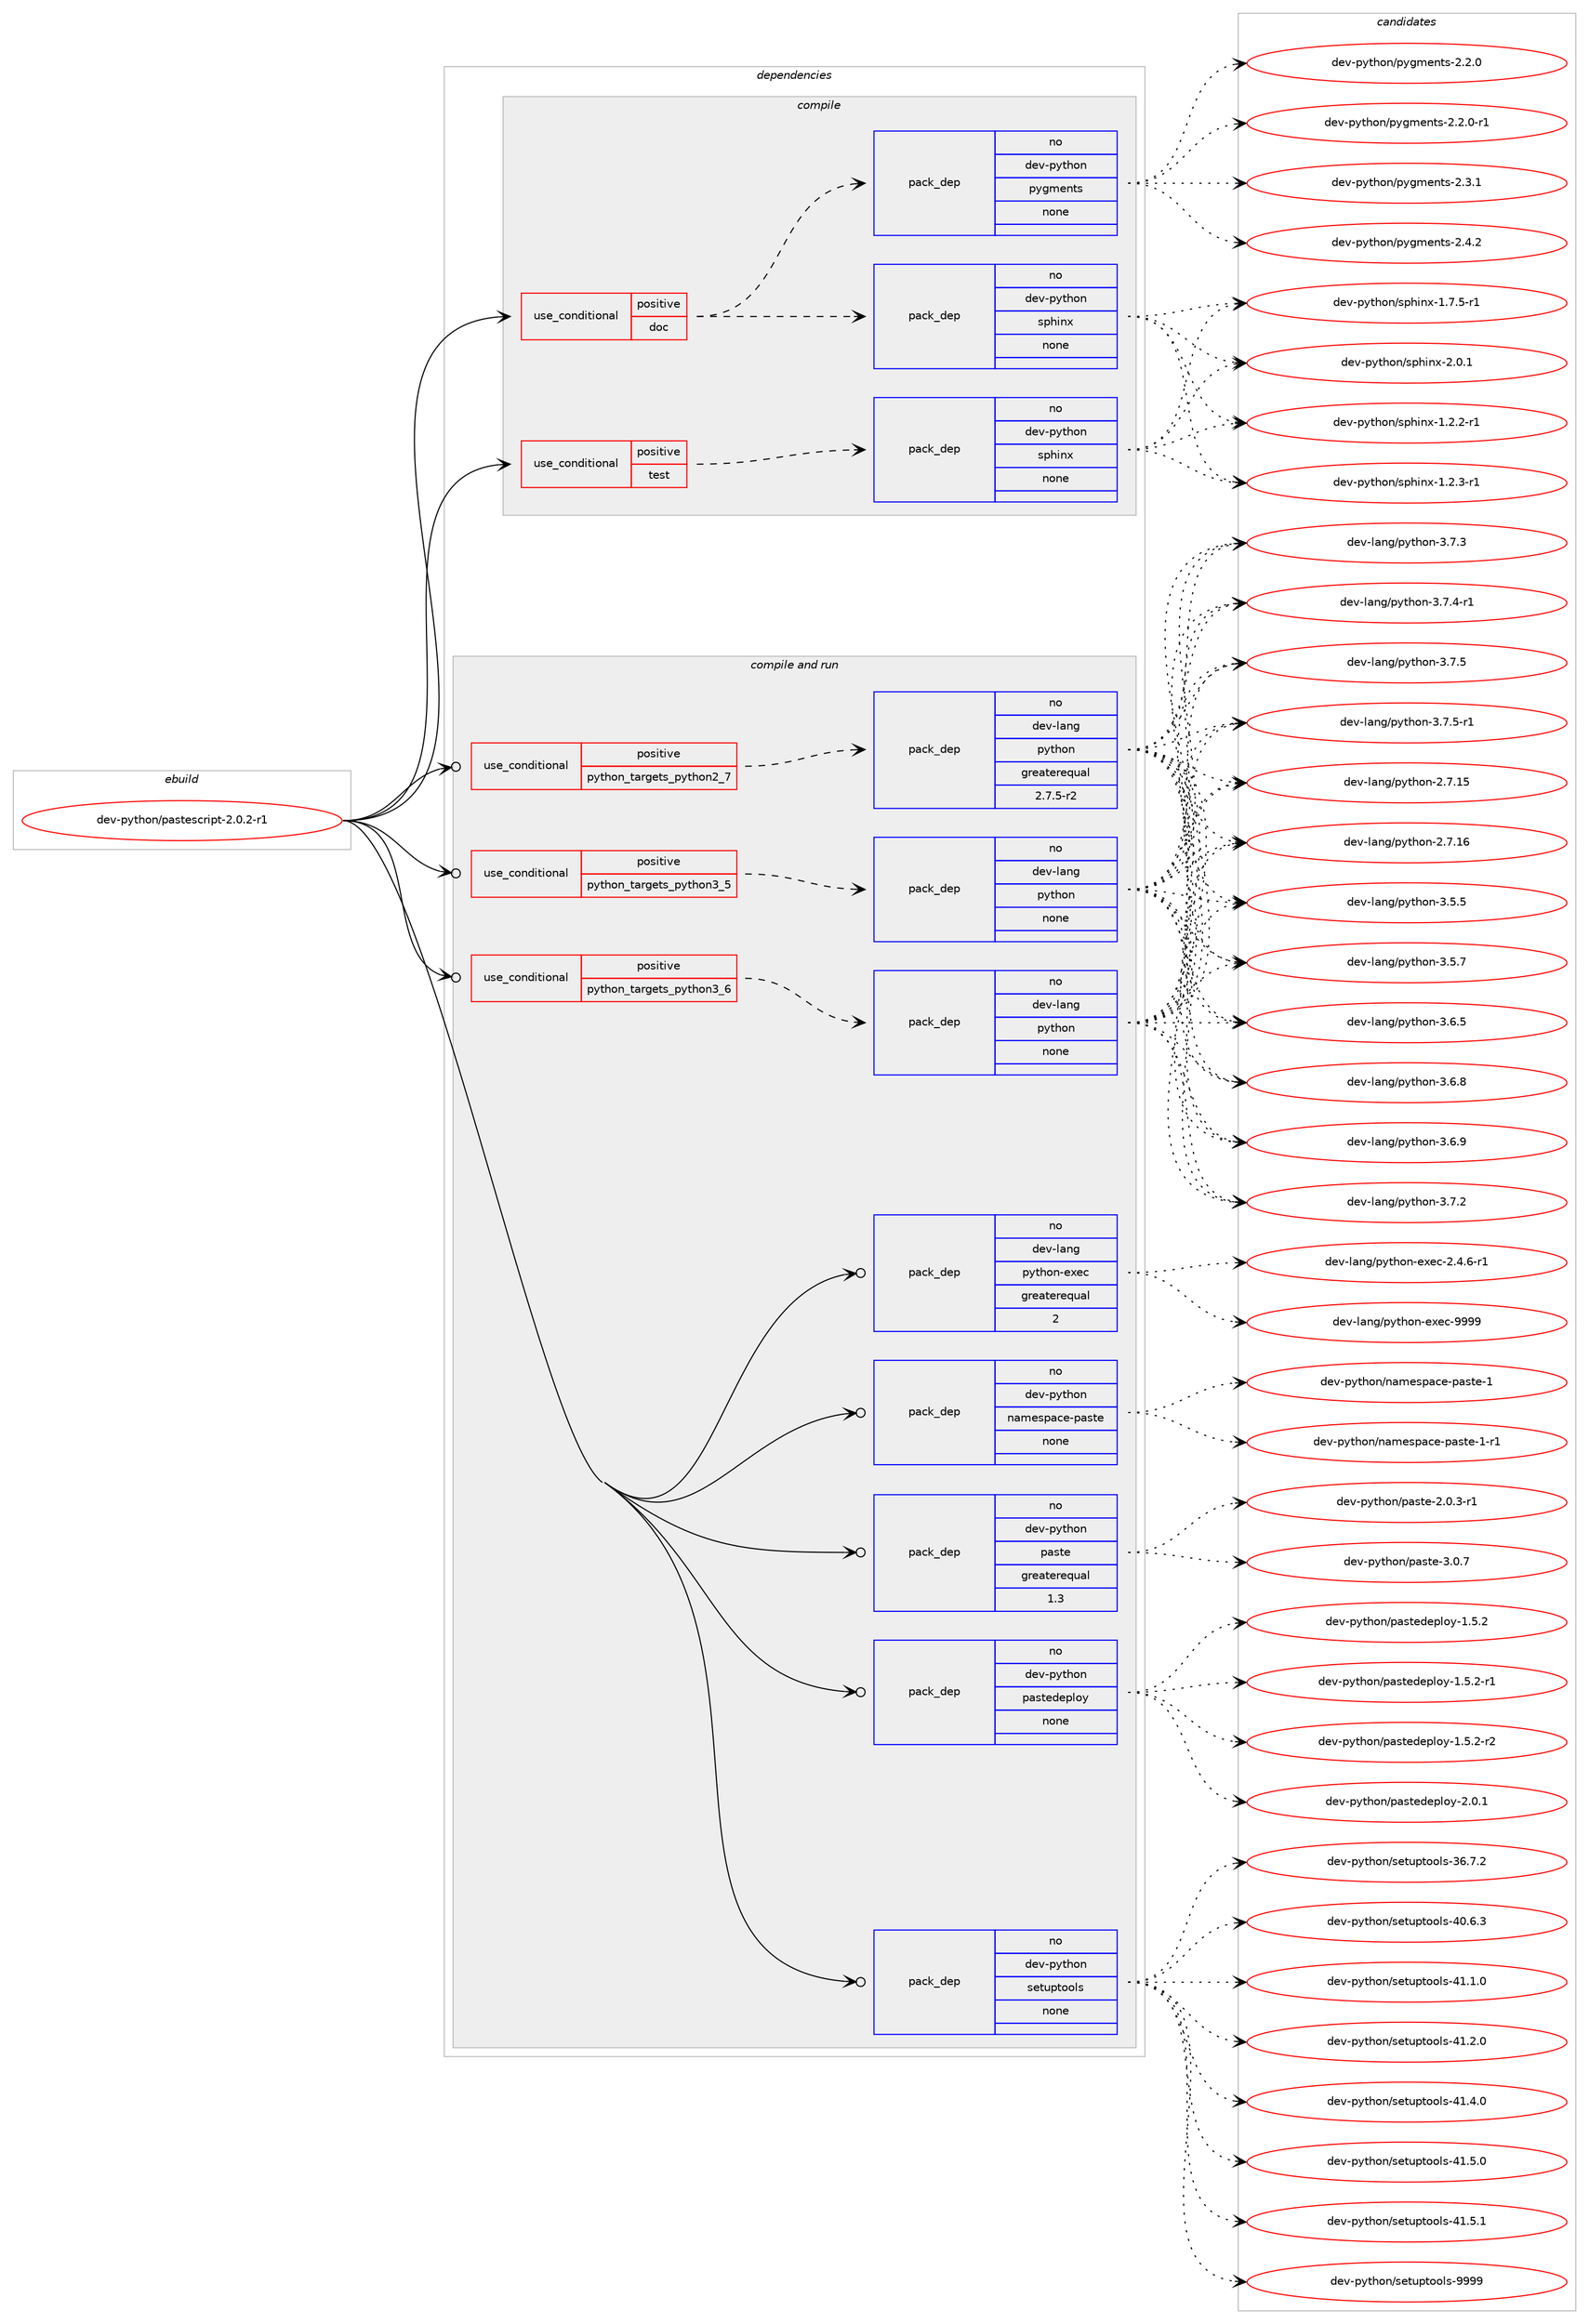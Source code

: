 digraph prolog {

# *************
# Graph options
# *************

newrank=true;
concentrate=true;
compound=true;
graph [rankdir=LR,fontname=Helvetica,fontsize=10,ranksep=1.5];#, ranksep=2.5, nodesep=0.2];
edge  [arrowhead=vee];
node  [fontname=Helvetica,fontsize=10];

# **********
# The ebuild
# **********

subgraph cluster_leftcol {
color=gray;
rank=same;
label=<<i>ebuild</i>>;
id [label="dev-python/pastescript-2.0.2-r1", color=red, width=4, href="../dev-python/pastescript-2.0.2-r1.svg"];
}

# ****************
# The dependencies
# ****************

subgraph cluster_midcol {
color=gray;
label=<<i>dependencies</i>>;
subgraph cluster_compile {
fillcolor="#eeeeee";
style=filled;
label=<<i>compile</i>>;
subgraph cond144164 {
dependency620941 [label=<<TABLE BORDER="0" CELLBORDER="1" CELLSPACING="0" CELLPADDING="4"><TR><TD ROWSPAN="3" CELLPADDING="10">use_conditional</TD></TR><TR><TD>positive</TD></TR><TR><TD>doc</TD></TR></TABLE>>, shape=none, color=red];
subgraph pack464937 {
dependency620942 [label=<<TABLE BORDER="0" CELLBORDER="1" CELLSPACING="0" CELLPADDING="4" WIDTH="220"><TR><TD ROWSPAN="6" CELLPADDING="30">pack_dep</TD></TR><TR><TD WIDTH="110">no</TD></TR><TR><TD>dev-python</TD></TR><TR><TD>pygments</TD></TR><TR><TD>none</TD></TR><TR><TD></TD></TR></TABLE>>, shape=none, color=blue];
}
dependency620941:e -> dependency620942:w [weight=20,style="dashed",arrowhead="vee"];
subgraph pack464938 {
dependency620943 [label=<<TABLE BORDER="0" CELLBORDER="1" CELLSPACING="0" CELLPADDING="4" WIDTH="220"><TR><TD ROWSPAN="6" CELLPADDING="30">pack_dep</TD></TR><TR><TD WIDTH="110">no</TD></TR><TR><TD>dev-python</TD></TR><TR><TD>sphinx</TD></TR><TR><TD>none</TD></TR><TR><TD></TD></TR></TABLE>>, shape=none, color=blue];
}
dependency620941:e -> dependency620943:w [weight=20,style="dashed",arrowhead="vee"];
}
id:e -> dependency620941:w [weight=20,style="solid",arrowhead="vee"];
subgraph cond144165 {
dependency620944 [label=<<TABLE BORDER="0" CELLBORDER="1" CELLSPACING="0" CELLPADDING="4"><TR><TD ROWSPAN="3" CELLPADDING="10">use_conditional</TD></TR><TR><TD>positive</TD></TR><TR><TD>test</TD></TR></TABLE>>, shape=none, color=red];
subgraph pack464939 {
dependency620945 [label=<<TABLE BORDER="0" CELLBORDER="1" CELLSPACING="0" CELLPADDING="4" WIDTH="220"><TR><TD ROWSPAN="6" CELLPADDING="30">pack_dep</TD></TR><TR><TD WIDTH="110">no</TD></TR><TR><TD>dev-python</TD></TR><TR><TD>sphinx</TD></TR><TR><TD>none</TD></TR><TR><TD></TD></TR></TABLE>>, shape=none, color=blue];
}
dependency620944:e -> dependency620945:w [weight=20,style="dashed",arrowhead="vee"];
}
id:e -> dependency620944:w [weight=20,style="solid",arrowhead="vee"];
}
subgraph cluster_compileandrun {
fillcolor="#eeeeee";
style=filled;
label=<<i>compile and run</i>>;
subgraph cond144166 {
dependency620946 [label=<<TABLE BORDER="0" CELLBORDER="1" CELLSPACING="0" CELLPADDING="4"><TR><TD ROWSPAN="3" CELLPADDING="10">use_conditional</TD></TR><TR><TD>positive</TD></TR><TR><TD>python_targets_python2_7</TD></TR></TABLE>>, shape=none, color=red];
subgraph pack464940 {
dependency620947 [label=<<TABLE BORDER="0" CELLBORDER="1" CELLSPACING="0" CELLPADDING="4" WIDTH="220"><TR><TD ROWSPAN="6" CELLPADDING="30">pack_dep</TD></TR><TR><TD WIDTH="110">no</TD></TR><TR><TD>dev-lang</TD></TR><TR><TD>python</TD></TR><TR><TD>greaterequal</TD></TR><TR><TD>2.7.5-r2</TD></TR></TABLE>>, shape=none, color=blue];
}
dependency620946:e -> dependency620947:w [weight=20,style="dashed",arrowhead="vee"];
}
id:e -> dependency620946:w [weight=20,style="solid",arrowhead="odotvee"];
subgraph cond144167 {
dependency620948 [label=<<TABLE BORDER="0" CELLBORDER="1" CELLSPACING="0" CELLPADDING="4"><TR><TD ROWSPAN="3" CELLPADDING="10">use_conditional</TD></TR><TR><TD>positive</TD></TR><TR><TD>python_targets_python3_5</TD></TR></TABLE>>, shape=none, color=red];
subgraph pack464941 {
dependency620949 [label=<<TABLE BORDER="0" CELLBORDER="1" CELLSPACING="0" CELLPADDING="4" WIDTH="220"><TR><TD ROWSPAN="6" CELLPADDING="30">pack_dep</TD></TR><TR><TD WIDTH="110">no</TD></TR><TR><TD>dev-lang</TD></TR><TR><TD>python</TD></TR><TR><TD>none</TD></TR><TR><TD></TD></TR></TABLE>>, shape=none, color=blue];
}
dependency620948:e -> dependency620949:w [weight=20,style="dashed",arrowhead="vee"];
}
id:e -> dependency620948:w [weight=20,style="solid",arrowhead="odotvee"];
subgraph cond144168 {
dependency620950 [label=<<TABLE BORDER="0" CELLBORDER="1" CELLSPACING="0" CELLPADDING="4"><TR><TD ROWSPAN="3" CELLPADDING="10">use_conditional</TD></TR><TR><TD>positive</TD></TR><TR><TD>python_targets_python3_6</TD></TR></TABLE>>, shape=none, color=red];
subgraph pack464942 {
dependency620951 [label=<<TABLE BORDER="0" CELLBORDER="1" CELLSPACING="0" CELLPADDING="4" WIDTH="220"><TR><TD ROWSPAN="6" CELLPADDING="30">pack_dep</TD></TR><TR><TD WIDTH="110">no</TD></TR><TR><TD>dev-lang</TD></TR><TR><TD>python</TD></TR><TR><TD>none</TD></TR><TR><TD></TD></TR></TABLE>>, shape=none, color=blue];
}
dependency620950:e -> dependency620951:w [weight=20,style="dashed",arrowhead="vee"];
}
id:e -> dependency620950:w [weight=20,style="solid",arrowhead="odotvee"];
subgraph pack464943 {
dependency620952 [label=<<TABLE BORDER="0" CELLBORDER="1" CELLSPACING="0" CELLPADDING="4" WIDTH="220"><TR><TD ROWSPAN="6" CELLPADDING="30">pack_dep</TD></TR><TR><TD WIDTH="110">no</TD></TR><TR><TD>dev-lang</TD></TR><TR><TD>python-exec</TD></TR><TR><TD>greaterequal</TD></TR><TR><TD>2</TD></TR></TABLE>>, shape=none, color=blue];
}
id:e -> dependency620952:w [weight=20,style="solid",arrowhead="odotvee"];
subgraph pack464944 {
dependency620953 [label=<<TABLE BORDER="0" CELLBORDER="1" CELLSPACING="0" CELLPADDING="4" WIDTH="220"><TR><TD ROWSPAN="6" CELLPADDING="30">pack_dep</TD></TR><TR><TD WIDTH="110">no</TD></TR><TR><TD>dev-python</TD></TR><TR><TD>namespace-paste</TD></TR><TR><TD>none</TD></TR><TR><TD></TD></TR></TABLE>>, shape=none, color=blue];
}
id:e -> dependency620953:w [weight=20,style="solid",arrowhead="odotvee"];
subgraph pack464945 {
dependency620954 [label=<<TABLE BORDER="0" CELLBORDER="1" CELLSPACING="0" CELLPADDING="4" WIDTH="220"><TR><TD ROWSPAN="6" CELLPADDING="30">pack_dep</TD></TR><TR><TD WIDTH="110">no</TD></TR><TR><TD>dev-python</TD></TR><TR><TD>paste</TD></TR><TR><TD>greaterequal</TD></TR><TR><TD>1.3</TD></TR></TABLE>>, shape=none, color=blue];
}
id:e -> dependency620954:w [weight=20,style="solid",arrowhead="odotvee"];
subgraph pack464946 {
dependency620955 [label=<<TABLE BORDER="0" CELLBORDER="1" CELLSPACING="0" CELLPADDING="4" WIDTH="220"><TR><TD ROWSPAN="6" CELLPADDING="30">pack_dep</TD></TR><TR><TD WIDTH="110">no</TD></TR><TR><TD>dev-python</TD></TR><TR><TD>pastedeploy</TD></TR><TR><TD>none</TD></TR><TR><TD></TD></TR></TABLE>>, shape=none, color=blue];
}
id:e -> dependency620955:w [weight=20,style="solid",arrowhead="odotvee"];
subgraph pack464947 {
dependency620956 [label=<<TABLE BORDER="0" CELLBORDER="1" CELLSPACING="0" CELLPADDING="4" WIDTH="220"><TR><TD ROWSPAN="6" CELLPADDING="30">pack_dep</TD></TR><TR><TD WIDTH="110">no</TD></TR><TR><TD>dev-python</TD></TR><TR><TD>setuptools</TD></TR><TR><TD>none</TD></TR><TR><TD></TD></TR></TABLE>>, shape=none, color=blue];
}
id:e -> dependency620956:w [weight=20,style="solid",arrowhead="odotvee"];
}
subgraph cluster_run {
fillcolor="#eeeeee";
style=filled;
label=<<i>run</i>>;
}
}

# **************
# The candidates
# **************

subgraph cluster_choices {
rank=same;
color=gray;
label=<<i>candidates</i>>;

subgraph choice464937 {
color=black;
nodesep=1;
choice1001011184511212111610411111047112121103109101110116115455046504648 [label="dev-python/pygments-2.2.0", color=red, width=4,href="../dev-python/pygments-2.2.0.svg"];
choice10010111845112121116104111110471121211031091011101161154550465046484511449 [label="dev-python/pygments-2.2.0-r1", color=red, width=4,href="../dev-python/pygments-2.2.0-r1.svg"];
choice1001011184511212111610411111047112121103109101110116115455046514649 [label="dev-python/pygments-2.3.1", color=red, width=4,href="../dev-python/pygments-2.3.1.svg"];
choice1001011184511212111610411111047112121103109101110116115455046524650 [label="dev-python/pygments-2.4.2", color=red, width=4,href="../dev-python/pygments-2.4.2.svg"];
dependency620942:e -> choice1001011184511212111610411111047112121103109101110116115455046504648:w [style=dotted,weight="100"];
dependency620942:e -> choice10010111845112121116104111110471121211031091011101161154550465046484511449:w [style=dotted,weight="100"];
dependency620942:e -> choice1001011184511212111610411111047112121103109101110116115455046514649:w [style=dotted,weight="100"];
dependency620942:e -> choice1001011184511212111610411111047112121103109101110116115455046524650:w [style=dotted,weight="100"];
}
subgraph choice464938 {
color=black;
nodesep=1;
choice10010111845112121116104111110471151121041051101204549465046504511449 [label="dev-python/sphinx-1.2.2-r1", color=red, width=4,href="../dev-python/sphinx-1.2.2-r1.svg"];
choice10010111845112121116104111110471151121041051101204549465046514511449 [label="dev-python/sphinx-1.2.3-r1", color=red, width=4,href="../dev-python/sphinx-1.2.3-r1.svg"];
choice10010111845112121116104111110471151121041051101204549465546534511449 [label="dev-python/sphinx-1.7.5-r1", color=red, width=4,href="../dev-python/sphinx-1.7.5-r1.svg"];
choice1001011184511212111610411111047115112104105110120455046484649 [label="dev-python/sphinx-2.0.1", color=red, width=4,href="../dev-python/sphinx-2.0.1.svg"];
dependency620943:e -> choice10010111845112121116104111110471151121041051101204549465046504511449:w [style=dotted,weight="100"];
dependency620943:e -> choice10010111845112121116104111110471151121041051101204549465046514511449:w [style=dotted,weight="100"];
dependency620943:e -> choice10010111845112121116104111110471151121041051101204549465546534511449:w [style=dotted,weight="100"];
dependency620943:e -> choice1001011184511212111610411111047115112104105110120455046484649:w [style=dotted,weight="100"];
}
subgraph choice464939 {
color=black;
nodesep=1;
choice10010111845112121116104111110471151121041051101204549465046504511449 [label="dev-python/sphinx-1.2.2-r1", color=red, width=4,href="../dev-python/sphinx-1.2.2-r1.svg"];
choice10010111845112121116104111110471151121041051101204549465046514511449 [label="dev-python/sphinx-1.2.3-r1", color=red, width=4,href="../dev-python/sphinx-1.2.3-r1.svg"];
choice10010111845112121116104111110471151121041051101204549465546534511449 [label="dev-python/sphinx-1.7.5-r1", color=red, width=4,href="../dev-python/sphinx-1.7.5-r1.svg"];
choice1001011184511212111610411111047115112104105110120455046484649 [label="dev-python/sphinx-2.0.1", color=red, width=4,href="../dev-python/sphinx-2.0.1.svg"];
dependency620945:e -> choice10010111845112121116104111110471151121041051101204549465046504511449:w [style=dotted,weight="100"];
dependency620945:e -> choice10010111845112121116104111110471151121041051101204549465046514511449:w [style=dotted,weight="100"];
dependency620945:e -> choice10010111845112121116104111110471151121041051101204549465546534511449:w [style=dotted,weight="100"];
dependency620945:e -> choice1001011184511212111610411111047115112104105110120455046484649:w [style=dotted,weight="100"];
}
subgraph choice464940 {
color=black;
nodesep=1;
choice10010111845108971101034711212111610411111045504655464953 [label="dev-lang/python-2.7.15", color=red, width=4,href="../dev-lang/python-2.7.15.svg"];
choice10010111845108971101034711212111610411111045504655464954 [label="dev-lang/python-2.7.16", color=red, width=4,href="../dev-lang/python-2.7.16.svg"];
choice100101118451089711010347112121116104111110455146534653 [label="dev-lang/python-3.5.5", color=red, width=4,href="../dev-lang/python-3.5.5.svg"];
choice100101118451089711010347112121116104111110455146534655 [label="dev-lang/python-3.5.7", color=red, width=4,href="../dev-lang/python-3.5.7.svg"];
choice100101118451089711010347112121116104111110455146544653 [label="dev-lang/python-3.6.5", color=red, width=4,href="../dev-lang/python-3.6.5.svg"];
choice100101118451089711010347112121116104111110455146544656 [label="dev-lang/python-3.6.8", color=red, width=4,href="../dev-lang/python-3.6.8.svg"];
choice100101118451089711010347112121116104111110455146544657 [label="dev-lang/python-3.6.9", color=red, width=4,href="../dev-lang/python-3.6.9.svg"];
choice100101118451089711010347112121116104111110455146554650 [label="dev-lang/python-3.7.2", color=red, width=4,href="../dev-lang/python-3.7.2.svg"];
choice100101118451089711010347112121116104111110455146554651 [label="dev-lang/python-3.7.3", color=red, width=4,href="../dev-lang/python-3.7.3.svg"];
choice1001011184510897110103471121211161041111104551465546524511449 [label="dev-lang/python-3.7.4-r1", color=red, width=4,href="../dev-lang/python-3.7.4-r1.svg"];
choice100101118451089711010347112121116104111110455146554653 [label="dev-lang/python-3.7.5", color=red, width=4,href="../dev-lang/python-3.7.5.svg"];
choice1001011184510897110103471121211161041111104551465546534511449 [label="dev-lang/python-3.7.5-r1", color=red, width=4,href="../dev-lang/python-3.7.5-r1.svg"];
dependency620947:e -> choice10010111845108971101034711212111610411111045504655464953:w [style=dotted,weight="100"];
dependency620947:e -> choice10010111845108971101034711212111610411111045504655464954:w [style=dotted,weight="100"];
dependency620947:e -> choice100101118451089711010347112121116104111110455146534653:w [style=dotted,weight="100"];
dependency620947:e -> choice100101118451089711010347112121116104111110455146534655:w [style=dotted,weight="100"];
dependency620947:e -> choice100101118451089711010347112121116104111110455146544653:w [style=dotted,weight="100"];
dependency620947:e -> choice100101118451089711010347112121116104111110455146544656:w [style=dotted,weight="100"];
dependency620947:e -> choice100101118451089711010347112121116104111110455146544657:w [style=dotted,weight="100"];
dependency620947:e -> choice100101118451089711010347112121116104111110455146554650:w [style=dotted,weight="100"];
dependency620947:e -> choice100101118451089711010347112121116104111110455146554651:w [style=dotted,weight="100"];
dependency620947:e -> choice1001011184510897110103471121211161041111104551465546524511449:w [style=dotted,weight="100"];
dependency620947:e -> choice100101118451089711010347112121116104111110455146554653:w [style=dotted,weight="100"];
dependency620947:e -> choice1001011184510897110103471121211161041111104551465546534511449:w [style=dotted,weight="100"];
}
subgraph choice464941 {
color=black;
nodesep=1;
choice10010111845108971101034711212111610411111045504655464953 [label="dev-lang/python-2.7.15", color=red, width=4,href="../dev-lang/python-2.7.15.svg"];
choice10010111845108971101034711212111610411111045504655464954 [label="dev-lang/python-2.7.16", color=red, width=4,href="../dev-lang/python-2.7.16.svg"];
choice100101118451089711010347112121116104111110455146534653 [label="dev-lang/python-3.5.5", color=red, width=4,href="../dev-lang/python-3.5.5.svg"];
choice100101118451089711010347112121116104111110455146534655 [label="dev-lang/python-3.5.7", color=red, width=4,href="../dev-lang/python-3.5.7.svg"];
choice100101118451089711010347112121116104111110455146544653 [label="dev-lang/python-3.6.5", color=red, width=4,href="../dev-lang/python-3.6.5.svg"];
choice100101118451089711010347112121116104111110455146544656 [label="dev-lang/python-3.6.8", color=red, width=4,href="../dev-lang/python-3.6.8.svg"];
choice100101118451089711010347112121116104111110455146544657 [label="dev-lang/python-3.6.9", color=red, width=4,href="../dev-lang/python-3.6.9.svg"];
choice100101118451089711010347112121116104111110455146554650 [label="dev-lang/python-3.7.2", color=red, width=4,href="../dev-lang/python-3.7.2.svg"];
choice100101118451089711010347112121116104111110455146554651 [label="dev-lang/python-3.7.3", color=red, width=4,href="../dev-lang/python-3.7.3.svg"];
choice1001011184510897110103471121211161041111104551465546524511449 [label="dev-lang/python-3.7.4-r1", color=red, width=4,href="../dev-lang/python-3.7.4-r1.svg"];
choice100101118451089711010347112121116104111110455146554653 [label="dev-lang/python-3.7.5", color=red, width=4,href="../dev-lang/python-3.7.5.svg"];
choice1001011184510897110103471121211161041111104551465546534511449 [label="dev-lang/python-3.7.5-r1", color=red, width=4,href="../dev-lang/python-3.7.5-r1.svg"];
dependency620949:e -> choice10010111845108971101034711212111610411111045504655464953:w [style=dotted,weight="100"];
dependency620949:e -> choice10010111845108971101034711212111610411111045504655464954:w [style=dotted,weight="100"];
dependency620949:e -> choice100101118451089711010347112121116104111110455146534653:w [style=dotted,weight="100"];
dependency620949:e -> choice100101118451089711010347112121116104111110455146534655:w [style=dotted,weight="100"];
dependency620949:e -> choice100101118451089711010347112121116104111110455146544653:w [style=dotted,weight="100"];
dependency620949:e -> choice100101118451089711010347112121116104111110455146544656:w [style=dotted,weight="100"];
dependency620949:e -> choice100101118451089711010347112121116104111110455146544657:w [style=dotted,weight="100"];
dependency620949:e -> choice100101118451089711010347112121116104111110455146554650:w [style=dotted,weight="100"];
dependency620949:e -> choice100101118451089711010347112121116104111110455146554651:w [style=dotted,weight="100"];
dependency620949:e -> choice1001011184510897110103471121211161041111104551465546524511449:w [style=dotted,weight="100"];
dependency620949:e -> choice100101118451089711010347112121116104111110455146554653:w [style=dotted,weight="100"];
dependency620949:e -> choice1001011184510897110103471121211161041111104551465546534511449:w [style=dotted,weight="100"];
}
subgraph choice464942 {
color=black;
nodesep=1;
choice10010111845108971101034711212111610411111045504655464953 [label="dev-lang/python-2.7.15", color=red, width=4,href="../dev-lang/python-2.7.15.svg"];
choice10010111845108971101034711212111610411111045504655464954 [label="dev-lang/python-2.7.16", color=red, width=4,href="../dev-lang/python-2.7.16.svg"];
choice100101118451089711010347112121116104111110455146534653 [label="dev-lang/python-3.5.5", color=red, width=4,href="../dev-lang/python-3.5.5.svg"];
choice100101118451089711010347112121116104111110455146534655 [label="dev-lang/python-3.5.7", color=red, width=4,href="../dev-lang/python-3.5.7.svg"];
choice100101118451089711010347112121116104111110455146544653 [label="dev-lang/python-3.6.5", color=red, width=4,href="../dev-lang/python-3.6.5.svg"];
choice100101118451089711010347112121116104111110455146544656 [label="dev-lang/python-3.6.8", color=red, width=4,href="../dev-lang/python-3.6.8.svg"];
choice100101118451089711010347112121116104111110455146544657 [label="dev-lang/python-3.6.9", color=red, width=4,href="../dev-lang/python-3.6.9.svg"];
choice100101118451089711010347112121116104111110455146554650 [label="dev-lang/python-3.7.2", color=red, width=4,href="../dev-lang/python-3.7.2.svg"];
choice100101118451089711010347112121116104111110455146554651 [label="dev-lang/python-3.7.3", color=red, width=4,href="../dev-lang/python-3.7.3.svg"];
choice1001011184510897110103471121211161041111104551465546524511449 [label="dev-lang/python-3.7.4-r1", color=red, width=4,href="../dev-lang/python-3.7.4-r1.svg"];
choice100101118451089711010347112121116104111110455146554653 [label="dev-lang/python-3.7.5", color=red, width=4,href="../dev-lang/python-3.7.5.svg"];
choice1001011184510897110103471121211161041111104551465546534511449 [label="dev-lang/python-3.7.5-r1", color=red, width=4,href="../dev-lang/python-3.7.5-r1.svg"];
dependency620951:e -> choice10010111845108971101034711212111610411111045504655464953:w [style=dotted,weight="100"];
dependency620951:e -> choice10010111845108971101034711212111610411111045504655464954:w [style=dotted,weight="100"];
dependency620951:e -> choice100101118451089711010347112121116104111110455146534653:w [style=dotted,weight="100"];
dependency620951:e -> choice100101118451089711010347112121116104111110455146534655:w [style=dotted,weight="100"];
dependency620951:e -> choice100101118451089711010347112121116104111110455146544653:w [style=dotted,weight="100"];
dependency620951:e -> choice100101118451089711010347112121116104111110455146544656:w [style=dotted,weight="100"];
dependency620951:e -> choice100101118451089711010347112121116104111110455146544657:w [style=dotted,weight="100"];
dependency620951:e -> choice100101118451089711010347112121116104111110455146554650:w [style=dotted,weight="100"];
dependency620951:e -> choice100101118451089711010347112121116104111110455146554651:w [style=dotted,weight="100"];
dependency620951:e -> choice1001011184510897110103471121211161041111104551465546524511449:w [style=dotted,weight="100"];
dependency620951:e -> choice100101118451089711010347112121116104111110455146554653:w [style=dotted,weight="100"];
dependency620951:e -> choice1001011184510897110103471121211161041111104551465546534511449:w [style=dotted,weight="100"];
}
subgraph choice464943 {
color=black;
nodesep=1;
choice10010111845108971101034711212111610411111045101120101994550465246544511449 [label="dev-lang/python-exec-2.4.6-r1", color=red, width=4,href="../dev-lang/python-exec-2.4.6-r1.svg"];
choice10010111845108971101034711212111610411111045101120101994557575757 [label="dev-lang/python-exec-9999", color=red, width=4,href="../dev-lang/python-exec-9999.svg"];
dependency620952:e -> choice10010111845108971101034711212111610411111045101120101994550465246544511449:w [style=dotted,weight="100"];
dependency620952:e -> choice10010111845108971101034711212111610411111045101120101994557575757:w [style=dotted,weight="100"];
}
subgraph choice464944 {
color=black;
nodesep=1;
choice100101118451121211161041111104711097109101115112979910145112971151161014549 [label="dev-python/namespace-paste-1", color=red, width=4,href="../dev-python/namespace-paste-1.svg"];
choice1001011184511212111610411111047110971091011151129799101451129711511610145494511449 [label="dev-python/namespace-paste-1-r1", color=red, width=4,href="../dev-python/namespace-paste-1-r1.svg"];
dependency620953:e -> choice100101118451121211161041111104711097109101115112979910145112971151161014549:w [style=dotted,weight="100"];
dependency620953:e -> choice1001011184511212111610411111047110971091011151129799101451129711511610145494511449:w [style=dotted,weight="100"];
}
subgraph choice464945 {
color=black;
nodesep=1;
choice1001011184511212111610411111047112971151161014550464846514511449 [label="dev-python/paste-2.0.3-r1", color=red, width=4,href="../dev-python/paste-2.0.3-r1.svg"];
choice100101118451121211161041111104711297115116101455146484655 [label="dev-python/paste-3.0.7", color=red, width=4,href="../dev-python/paste-3.0.7.svg"];
dependency620954:e -> choice1001011184511212111610411111047112971151161014550464846514511449:w [style=dotted,weight="100"];
dependency620954:e -> choice100101118451121211161041111104711297115116101455146484655:w [style=dotted,weight="100"];
}
subgraph choice464946 {
color=black;
nodesep=1;
choice100101118451121211161041111104711297115116101100101112108111121454946534650 [label="dev-python/pastedeploy-1.5.2", color=red, width=4,href="../dev-python/pastedeploy-1.5.2.svg"];
choice1001011184511212111610411111047112971151161011001011121081111214549465346504511449 [label="dev-python/pastedeploy-1.5.2-r1", color=red, width=4,href="../dev-python/pastedeploy-1.5.2-r1.svg"];
choice1001011184511212111610411111047112971151161011001011121081111214549465346504511450 [label="dev-python/pastedeploy-1.5.2-r2", color=red, width=4,href="../dev-python/pastedeploy-1.5.2-r2.svg"];
choice100101118451121211161041111104711297115116101100101112108111121455046484649 [label="dev-python/pastedeploy-2.0.1", color=red, width=4,href="../dev-python/pastedeploy-2.0.1.svg"];
dependency620955:e -> choice100101118451121211161041111104711297115116101100101112108111121454946534650:w [style=dotted,weight="100"];
dependency620955:e -> choice1001011184511212111610411111047112971151161011001011121081111214549465346504511449:w [style=dotted,weight="100"];
dependency620955:e -> choice1001011184511212111610411111047112971151161011001011121081111214549465346504511450:w [style=dotted,weight="100"];
dependency620955:e -> choice100101118451121211161041111104711297115116101100101112108111121455046484649:w [style=dotted,weight="100"];
}
subgraph choice464947 {
color=black;
nodesep=1;
choice100101118451121211161041111104711510111611711211611111110811545515446554650 [label="dev-python/setuptools-36.7.2", color=red, width=4,href="../dev-python/setuptools-36.7.2.svg"];
choice100101118451121211161041111104711510111611711211611111110811545524846544651 [label="dev-python/setuptools-40.6.3", color=red, width=4,href="../dev-python/setuptools-40.6.3.svg"];
choice100101118451121211161041111104711510111611711211611111110811545524946494648 [label="dev-python/setuptools-41.1.0", color=red, width=4,href="../dev-python/setuptools-41.1.0.svg"];
choice100101118451121211161041111104711510111611711211611111110811545524946504648 [label="dev-python/setuptools-41.2.0", color=red, width=4,href="../dev-python/setuptools-41.2.0.svg"];
choice100101118451121211161041111104711510111611711211611111110811545524946524648 [label="dev-python/setuptools-41.4.0", color=red, width=4,href="../dev-python/setuptools-41.4.0.svg"];
choice100101118451121211161041111104711510111611711211611111110811545524946534648 [label="dev-python/setuptools-41.5.0", color=red, width=4,href="../dev-python/setuptools-41.5.0.svg"];
choice100101118451121211161041111104711510111611711211611111110811545524946534649 [label="dev-python/setuptools-41.5.1", color=red, width=4,href="../dev-python/setuptools-41.5.1.svg"];
choice10010111845112121116104111110471151011161171121161111111081154557575757 [label="dev-python/setuptools-9999", color=red, width=4,href="../dev-python/setuptools-9999.svg"];
dependency620956:e -> choice100101118451121211161041111104711510111611711211611111110811545515446554650:w [style=dotted,weight="100"];
dependency620956:e -> choice100101118451121211161041111104711510111611711211611111110811545524846544651:w [style=dotted,weight="100"];
dependency620956:e -> choice100101118451121211161041111104711510111611711211611111110811545524946494648:w [style=dotted,weight="100"];
dependency620956:e -> choice100101118451121211161041111104711510111611711211611111110811545524946504648:w [style=dotted,weight="100"];
dependency620956:e -> choice100101118451121211161041111104711510111611711211611111110811545524946524648:w [style=dotted,weight="100"];
dependency620956:e -> choice100101118451121211161041111104711510111611711211611111110811545524946534648:w [style=dotted,weight="100"];
dependency620956:e -> choice100101118451121211161041111104711510111611711211611111110811545524946534649:w [style=dotted,weight="100"];
dependency620956:e -> choice10010111845112121116104111110471151011161171121161111111081154557575757:w [style=dotted,weight="100"];
}
}

}
